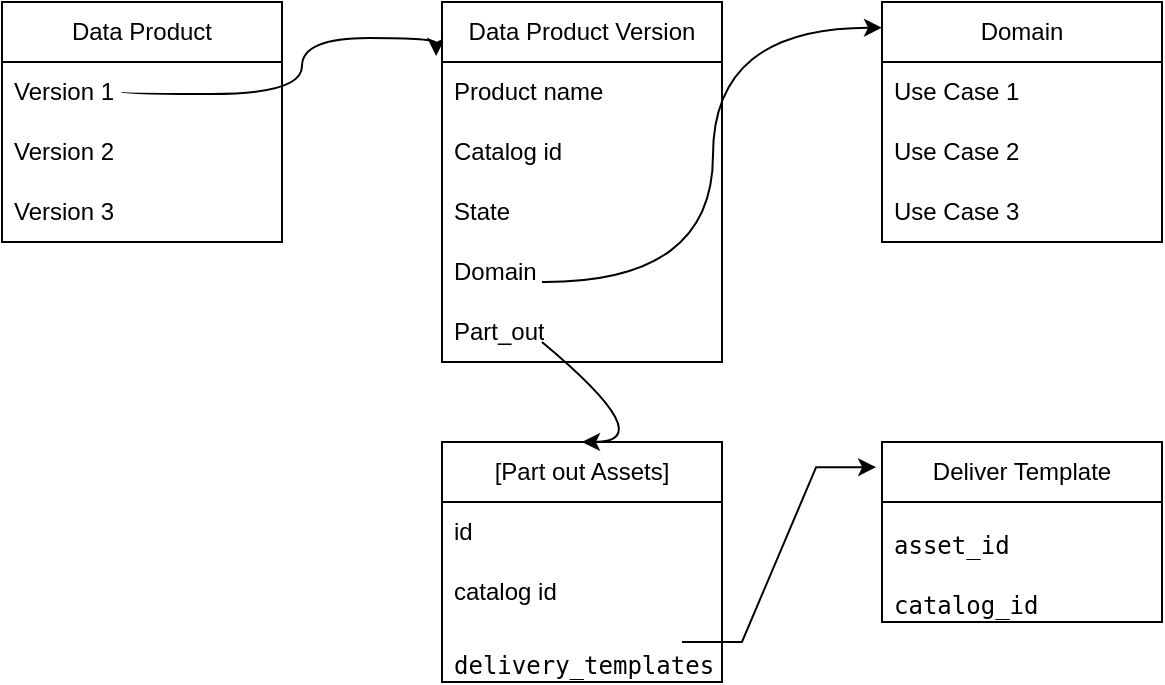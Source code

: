 <mxfile version="21.5.2" type="github">
  <diagram name="Page-1" id="JUeN7pyW9k_pwQHl4vyu">
    <mxGraphModel dx="711" dy="437" grid="1" gridSize="10" guides="1" tooltips="1" connect="1" arrows="1" fold="1" page="1" pageScale="1" pageWidth="850" pageHeight="1100" math="0" shadow="0">
      <root>
        <mxCell id="0" />
        <mxCell id="1" parent="0" />
        <mxCell id="xF36PL0ddtuHugNluqgG-1" value="Data Product" style="swimlane;fontStyle=0;childLayout=stackLayout;horizontal=1;startSize=30;horizontalStack=0;resizeParent=1;resizeParentMax=0;resizeLast=0;collapsible=1;marginBottom=0;whiteSpace=wrap;html=1;" vertex="1" parent="1">
          <mxGeometry x="80" y="110" width="140" height="120" as="geometry" />
        </mxCell>
        <mxCell id="xF36PL0ddtuHugNluqgG-2" value="Version 1" style="text;strokeColor=none;fillColor=none;align=left;verticalAlign=middle;spacingLeft=4;spacingRight=4;overflow=hidden;points=[[0,0.5],[1,0.5]];portConstraint=eastwest;rotatable=0;whiteSpace=wrap;html=1;" vertex="1" parent="xF36PL0ddtuHugNluqgG-1">
          <mxGeometry y="30" width="140" height="30" as="geometry" />
        </mxCell>
        <mxCell id="xF36PL0ddtuHugNluqgG-10" value="" style="endArrow=classic;html=1;rounded=0;edgeStyle=orthogonalEdgeStyle;entryX=-0.021;entryY=0.15;entryDx=0;entryDy=0;curved=1;entryPerimeter=0;" edge="1" parent="xF36PL0ddtuHugNluqgG-1" target="xF36PL0ddtuHugNluqgG-5">
          <mxGeometry width="50" height="50" relative="1" as="geometry">
            <mxPoint x="60" y="45" as="sourcePoint" />
            <mxPoint x="230" as="targetPoint" />
            <Array as="points">
              <mxPoint x="60" y="46" />
              <mxPoint x="150" y="46" />
              <mxPoint x="150" y="18" />
            </Array>
          </mxGeometry>
        </mxCell>
        <mxCell id="xF36PL0ddtuHugNluqgG-3" value="Version 2" style="text;strokeColor=none;fillColor=none;align=left;verticalAlign=middle;spacingLeft=4;spacingRight=4;overflow=hidden;points=[[0,0.5],[1,0.5]];portConstraint=eastwest;rotatable=0;whiteSpace=wrap;html=1;" vertex="1" parent="xF36PL0ddtuHugNluqgG-1">
          <mxGeometry y="60" width="140" height="30" as="geometry" />
        </mxCell>
        <mxCell id="xF36PL0ddtuHugNluqgG-4" value="Version 3" style="text;strokeColor=none;fillColor=none;align=left;verticalAlign=middle;spacingLeft=4;spacingRight=4;overflow=hidden;points=[[0,0.5],[1,0.5]];portConstraint=eastwest;rotatable=0;whiteSpace=wrap;html=1;" vertex="1" parent="xF36PL0ddtuHugNluqgG-1">
          <mxGeometry y="90" width="140" height="30" as="geometry" />
        </mxCell>
        <mxCell id="xF36PL0ddtuHugNluqgG-5" value="Data Product Version" style="swimlane;fontStyle=0;childLayout=stackLayout;horizontal=1;startSize=30;horizontalStack=0;resizeParent=1;resizeParentMax=0;resizeLast=0;collapsible=1;marginBottom=0;whiteSpace=wrap;html=1;" vertex="1" parent="1">
          <mxGeometry x="300" y="110" width="140" height="180" as="geometry" />
        </mxCell>
        <mxCell id="xF36PL0ddtuHugNluqgG-6" value="Product name" style="text;strokeColor=none;fillColor=none;align=left;verticalAlign=middle;spacingLeft=4;spacingRight=4;overflow=hidden;points=[[0,0.5],[1,0.5]];portConstraint=eastwest;rotatable=0;whiteSpace=wrap;html=1;" vertex="1" parent="xF36PL0ddtuHugNluqgG-5">
          <mxGeometry y="30" width="140" height="30" as="geometry" />
        </mxCell>
        <mxCell id="xF36PL0ddtuHugNluqgG-7" value="Catalog id" style="text;strokeColor=none;fillColor=none;align=left;verticalAlign=middle;spacingLeft=4;spacingRight=4;overflow=hidden;points=[[0,0.5],[1,0.5]];portConstraint=eastwest;rotatable=0;whiteSpace=wrap;html=1;" vertex="1" parent="xF36PL0ddtuHugNluqgG-5">
          <mxGeometry y="60" width="140" height="30" as="geometry" />
        </mxCell>
        <mxCell id="xF36PL0ddtuHugNluqgG-28" value="" style="endArrow=classic;html=1;rounded=0;curved=1;entryX=0;entryY=0.107;entryDx=0;entryDy=0;entryPerimeter=0;edgeStyle=orthogonalEdgeStyle;" edge="1" parent="xF36PL0ddtuHugNluqgG-5" target="xF36PL0ddtuHugNluqgG-13">
          <mxGeometry width="50" height="50" relative="1" as="geometry">
            <mxPoint x="50" y="140" as="sourcePoint" />
            <mxPoint x="100" y="90" as="targetPoint" />
          </mxGeometry>
        </mxCell>
        <mxCell id="xF36PL0ddtuHugNluqgG-8" value="State" style="text;strokeColor=none;fillColor=none;align=left;verticalAlign=middle;spacingLeft=4;spacingRight=4;overflow=hidden;points=[[0,0.5],[1,0.5]];portConstraint=eastwest;rotatable=0;whiteSpace=wrap;html=1;" vertex="1" parent="xF36PL0ddtuHugNluqgG-5">
          <mxGeometry y="90" width="140" height="30" as="geometry" />
        </mxCell>
        <mxCell id="xF36PL0ddtuHugNluqgG-12" value="Domain" style="text;strokeColor=none;fillColor=none;align=left;verticalAlign=middle;spacingLeft=4;spacingRight=4;overflow=hidden;points=[[0,0.5],[1,0.5]];portConstraint=eastwest;rotatable=0;whiteSpace=wrap;html=1;" vertex="1" parent="xF36PL0ddtuHugNluqgG-5">
          <mxGeometry y="120" width="140" height="30" as="geometry" />
        </mxCell>
        <mxCell id="xF36PL0ddtuHugNluqgG-27" value="Part_out" style="text;strokeColor=none;fillColor=none;align=left;verticalAlign=middle;spacingLeft=4;spacingRight=4;overflow=hidden;points=[[0,0.5],[1,0.5]];portConstraint=eastwest;rotatable=0;whiteSpace=wrap;html=1;" vertex="1" parent="xF36PL0ddtuHugNluqgG-5">
          <mxGeometry y="150" width="140" height="30" as="geometry" />
        </mxCell>
        <mxCell id="xF36PL0ddtuHugNluqgG-13" value="Domain" style="swimlane;fontStyle=0;childLayout=stackLayout;horizontal=1;startSize=30;horizontalStack=0;resizeParent=1;resizeParentMax=0;resizeLast=0;collapsible=1;marginBottom=0;whiteSpace=wrap;html=1;" vertex="1" parent="1">
          <mxGeometry x="520" y="110" width="140" height="120" as="geometry" />
        </mxCell>
        <mxCell id="xF36PL0ddtuHugNluqgG-14" value="Use Case 1" style="text;strokeColor=none;fillColor=none;align=left;verticalAlign=middle;spacingLeft=4;spacingRight=4;overflow=hidden;points=[[0,0.5],[1,0.5]];portConstraint=eastwest;rotatable=0;whiteSpace=wrap;html=1;" vertex="1" parent="xF36PL0ddtuHugNluqgG-13">
          <mxGeometry y="30" width="140" height="30" as="geometry" />
        </mxCell>
        <mxCell id="xF36PL0ddtuHugNluqgG-15" value="Use Case 2" style="text;strokeColor=none;fillColor=none;align=left;verticalAlign=middle;spacingLeft=4;spacingRight=4;overflow=hidden;points=[[0,0.5],[1,0.5]];portConstraint=eastwest;rotatable=0;whiteSpace=wrap;html=1;" vertex="1" parent="xF36PL0ddtuHugNluqgG-13">
          <mxGeometry y="60" width="140" height="30" as="geometry" />
        </mxCell>
        <mxCell id="xF36PL0ddtuHugNluqgG-16" value="Use Case 3" style="text;strokeColor=none;fillColor=none;align=left;verticalAlign=middle;spacingLeft=4;spacingRight=4;overflow=hidden;points=[[0,0.5],[1,0.5]];portConstraint=eastwest;rotatable=0;whiteSpace=wrap;html=1;" vertex="1" parent="xF36PL0ddtuHugNluqgG-13">
          <mxGeometry y="90" width="140" height="30" as="geometry" />
        </mxCell>
        <mxCell id="xF36PL0ddtuHugNluqgG-29" value="[Part out Assets]" style="swimlane;fontStyle=0;childLayout=stackLayout;horizontal=1;startSize=30;horizontalStack=0;resizeParent=1;resizeParentMax=0;resizeLast=0;collapsible=1;marginBottom=0;whiteSpace=wrap;html=1;" vertex="1" parent="1">
          <mxGeometry x="300" y="330" width="140" height="120" as="geometry" />
        </mxCell>
        <mxCell id="xF36PL0ddtuHugNluqgG-30" value="id&amp;nbsp;" style="text;strokeColor=none;fillColor=none;align=left;verticalAlign=middle;spacingLeft=4;spacingRight=4;overflow=hidden;points=[[0,0.5],[1,0.5]];portConstraint=eastwest;rotatable=0;whiteSpace=wrap;html=1;" vertex="1" parent="xF36PL0ddtuHugNluqgG-29">
          <mxGeometry y="30" width="140" height="30" as="geometry" />
        </mxCell>
        <mxCell id="xF36PL0ddtuHugNluqgG-31" value="catalog id" style="text;strokeColor=none;fillColor=none;align=left;verticalAlign=middle;spacingLeft=4;spacingRight=4;overflow=hidden;points=[[0,0.5],[1,0.5]];portConstraint=eastwest;rotatable=0;whiteSpace=wrap;html=1;" vertex="1" parent="xF36PL0ddtuHugNluqgG-29">
          <mxGeometry y="60" width="140" height="30" as="geometry" />
        </mxCell>
        <mxCell id="xF36PL0ddtuHugNluqgG-32" value="&lt;pre&gt;&lt;code&gt;delivery_templates&lt;/code&gt;&lt;/pre&gt;" style="text;strokeColor=none;fillColor=none;align=left;verticalAlign=middle;spacingLeft=4;spacingRight=4;overflow=hidden;points=[[0,0.5],[1,0.5]];portConstraint=eastwest;rotatable=0;whiteSpace=wrap;html=1;" vertex="1" parent="xF36PL0ddtuHugNluqgG-29">
          <mxGeometry y="90" width="140" height="30" as="geometry" />
        </mxCell>
        <mxCell id="xF36PL0ddtuHugNluqgG-33" value="Deliver Template" style="swimlane;fontStyle=0;childLayout=stackLayout;horizontal=1;startSize=30;horizontalStack=0;resizeParent=1;resizeParentMax=0;resizeLast=0;collapsible=1;marginBottom=0;whiteSpace=wrap;html=1;" vertex="1" parent="1">
          <mxGeometry x="520" y="330" width="140" height="90" as="geometry" />
        </mxCell>
        <mxCell id="xF36PL0ddtuHugNluqgG-34" value="&lt;pre&gt;&lt;code&gt;asset_id&lt;/code&gt;&lt;/pre&gt;" style="text;strokeColor=none;fillColor=none;align=left;verticalAlign=middle;spacingLeft=4;spacingRight=4;overflow=hidden;points=[[0,0.5],[1,0.5]];portConstraint=eastwest;rotatable=0;whiteSpace=wrap;html=1;" vertex="1" parent="xF36PL0ddtuHugNluqgG-33">
          <mxGeometry y="30" width="140" height="30" as="geometry" />
        </mxCell>
        <mxCell id="xF36PL0ddtuHugNluqgG-35" value="&lt;pre&gt;&lt;code&gt;catalog_id&lt;/code&gt;&lt;/pre&gt;" style="text;strokeColor=none;fillColor=none;align=left;verticalAlign=middle;spacingLeft=4;spacingRight=4;overflow=hidden;points=[[0,0.5],[1,0.5]];portConstraint=eastwest;rotatable=0;whiteSpace=wrap;html=1;" vertex="1" parent="xF36PL0ddtuHugNluqgG-33">
          <mxGeometry y="60" width="140" height="30" as="geometry" />
        </mxCell>
        <mxCell id="xF36PL0ddtuHugNluqgG-37" value="" style="endArrow=classic;html=1;rounded=0;curved=1;entryX=0.5;entryY=0;entryDx=0;entryDy=0;exitX=0.357;exitY=0.667;exitDx=0;exitDy=0;exitPerimeter=0;" edge="1" parent="1" source="xF36PL0ddtuHugNluqgG-27" target="xF36PL0ddtuHugNluqgG-29">
          <mxGeometry width="50" height="50" relative="1" as="geometry">
            <mxPoint x="350" y="300" as="sourcePoint" />
            <mxPoint x="420" y="260" as="targetPoint" />
            <Array as="points">
              <mxPoint x="410" y="330" />
            </Array>
          </mxGeometry>
        </mxCell>
        <mxCell id="xF36PL0ddtuHugNluqgG-38" value="" style="endArrow=classic;html=1;rounded=0;exitX=0.857;exitY=0.333;exitDx=0;exitDy=0;exitPerimeter=0;entryX=-0.021;entryY=0.14;entryDx=0;entryDy=0;entryPerimeter=0;edgeStyle=entityRelationEdgeStyle;" edge="1" parent="1" source="xF36PL0ddtuHugNluqgG-32" target="xF36PL0ddtuHugNluqgG-33">
          <mxGeometry width="50" height="50" relative="1" as="geometry">
            <mxPoint x="370" y="310" as="sourcePoint" />
            <mxPoint x="420" y="260" as="targetPoint" />
          </mxGeometry>
        </mxCell>
      </root>
    </mxGraphModel>
  </diagram>
</mxfile>
